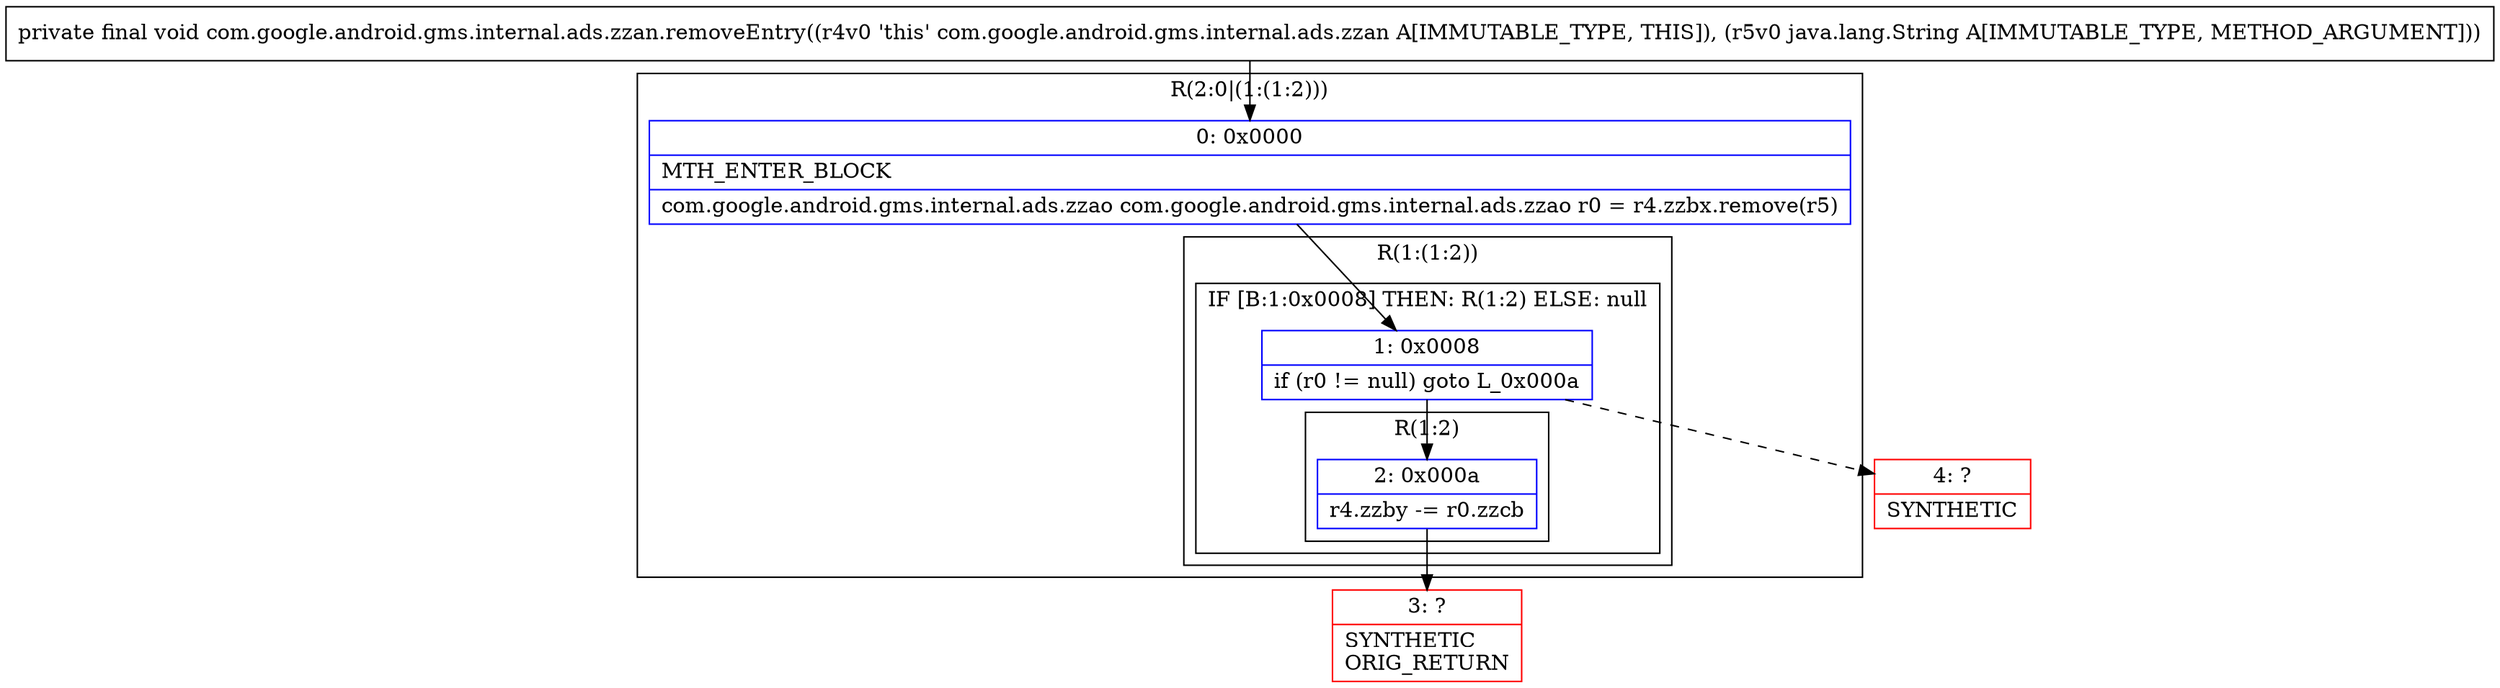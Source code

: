 digraph "CFG forcom.google.android.gms.internal.ads.zzan.removeEntry(Ljava\/lang\/String;)V" {
subgraph cluster_Region_220041319 {
label = "R(2:0|(1:(1:2)))";
node [shape=record,color=blue];
Node_0 [shape=record,label="{0\:\ 0x0000|MTH_ENTER_BLOCK\l|com.google.android.gms.internal.ads.zzao com.google.android.gms.internal.ads.zzao r0 = r4.zzbx.remove(r5)\l}"];
subgraph cluster_Region_1819319235 {
label = "R(1:(1:2))";
node [shape=record,color=blue];
subgraph cluster_IfRegion_1700680824 {
label = "IF [B:1:0x0008] THEN: R(1:2) ELSE: null";
node [shape=record,color=blue];
Node_1 [shape=record,label="{1\:\ 0x0008|if (r0 != null) goto L_0x000a\l}"];
subgraph cluster_Region_1037619441 {
label = "R(1:2)";
node [shape=record,color=blue];
Node_2 [shape=record,label="{2\:\ 0x000a|r4.zzby \-= r0.zzcb\l}"];
}
}
}
}
Node_3 [shape=record,color=red,label="{3\:\ ?|SYNTHETIC\lORIG_RETURN\l}"];
Node_4 [shape=record,color=red,label="{4\:\ ?|SYNTHETIC\l}"];
MethodNode[shape=record,label="{private final void com.google.android.gms.internal.ads.zzan.removeEntry((r4v0 'this' com.google.android.gms.internal.ads.zzan A[IMMUTABLE_TYPE, THIS]), (r5v0 java.lang.String A[IMMUTABLE_TYPE, METHOD_ARGUMENT])) }"];
MethodNode -> Node_0;
Node_0 -> Node_1;
Node_1 -> Node_2;
Node_1 -> Node_4[style=dashed];
Node_2 -> Node_3;
}

